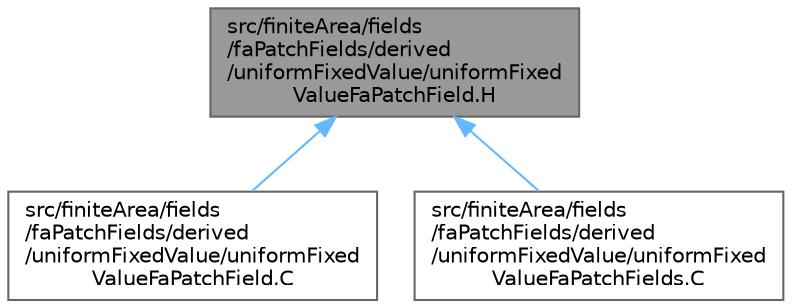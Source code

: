 digraph "src/finiteArea/fields/faPatchFields/derived/uniformFixedValue/uniformFixedValueFaPatchField.H"
{
 // LATEX_PDF_SIZE
  bgcolor="transparent";
  edge [fontname=Helvetica,fontsize=10,labelfontname=Helvetica,labelfontsize=10];
  node [fontname=Helvetica,fontsize=10,shape=box,height=0.2,width=0.4];
  Node1 [id="Node000001",label="src/finiteArea/fields\l/faPatchFields/derived\l/uniformFixedValue/uniformFixed\lValueFaPatchField.H",height=0.2,width=0.4,color="gray40", fillcolor="grey60", style="filled", fontcolor="black",tooltip=" "];
  Node1 -> Node2 [id="edge1_Node000001_Node000002",dir="back",color="steelblue1",style="solid",tooltip=" "];
  Node2 [id="Node000002",label="src/finiteArea/fields\l/faPatchFields/derived\l/uniformFixedValue/uniformFixed\lValueFaPatchField.C",height=0.2,width=0.4,color="grey40", fillcolor="white", style="filled",URL="$uniformFixedValueFaPatchField_8C.html",tooltip=" "];
  Node1 -> Node3 [id="edge2_Node000001_Node000003",dir="back",color="steelblue1",style="solid",tooltip=" "];
  Node3 [id="Node000003",label="src/finiteArea/fields\l/faPatchFields/derived\l/uniformFixedValue/uniformFixed\lValueFaPatchFields.C",height=0.2,width=0.4,color="grey40", fillcolor="white", style="filled",URL="$uniformFixedValueFaPatchFields_8C.html",tooltip=" "];
}
